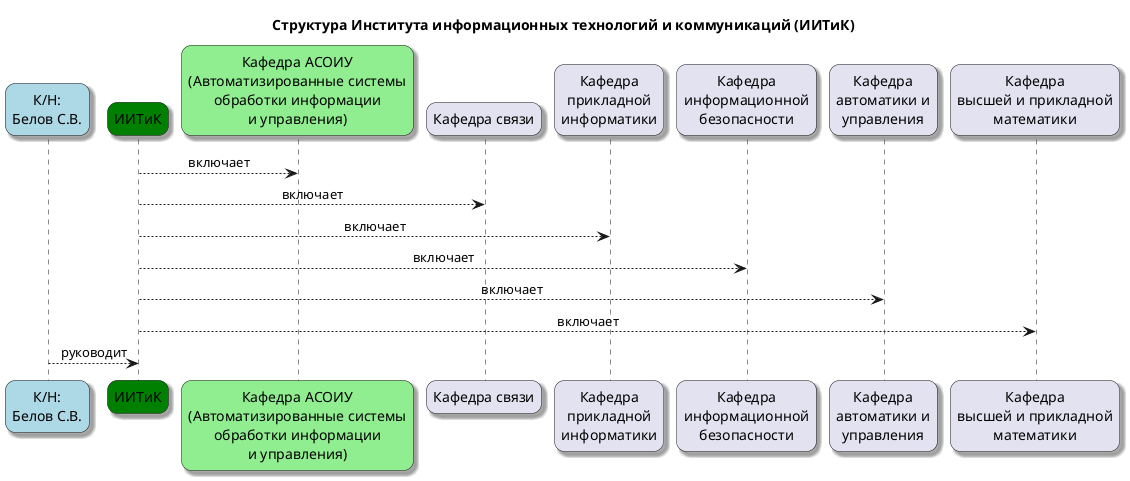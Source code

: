 @startuml Структура_ИИТиК_АГТУ
title Структура Института информационных технологий и коммуникаций (ИИТиК)
skinparam linetype ortho
skinparam defaultTextAlignment center
skinparam participantStyle rectangle
skinparam shadowing true
skinparam roundcorner 20

' Преподаватели
participant "К/Н:\nБелов С.В." as ProfBelov #LightBlue

' Институт
participant "ИИТиК" as IITK #Green

' Кафедры
participant "Кафедра АСОИУ\n(Автоматизированные системы\nобработки информации\nи управления)" as DeptASOIU #LightGreen
participant "Кафедра связи" as DeptComm
participant "Кафедра\nприкладной\nинформатики" as DeptPI
participant "Кафедра\nинформационной\nбезопасности" as DeptIB
participant "Кафедра\nавтоматики и\nуправления" as DeptAU
participant "Кафедра\nвысшей и прикладной\nматематики" as DeptMath

' Структура ИИТиК
IITK --> DeptASOIU : включает
IITK --> DeptComm : включает
IITK --> DeptPI : включает
IITK --> DeptIB : включает
IITK --> DeptAU : включает
IITK --> DeptMath : включает
ProfBelov --> IITK : руководит

@enduml
